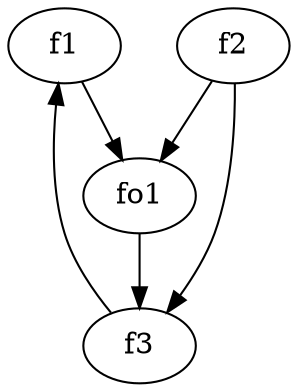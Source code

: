 strict digraph  {
f1;
f2;
f3;
fo1;
f1 -> fo1  [weight=2];
f2 -> fo1  [weight=2];
f2 -> f3  [weight=2];
f3 -> f1  [weight=2];
fo1 -> f3  [weight=2];
}
